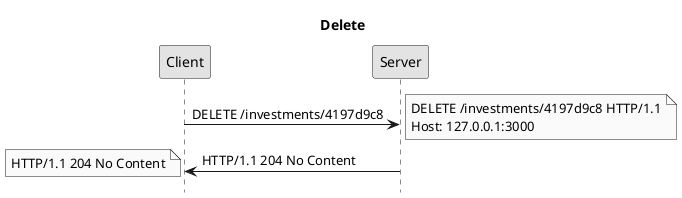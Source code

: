@startuml
title Delete
hide footbox
skinparam monochrome true

Client -> Server: DELETE /investments/4197d9c8
note right: DELETE /investments/4197d9c8 HTTP/1.1\nHost: 127.0.0.1:3000
Server -> Client: HTTP/1.1 204 No Content
note left: HTTP/1.1 204 No Content
@enduml
